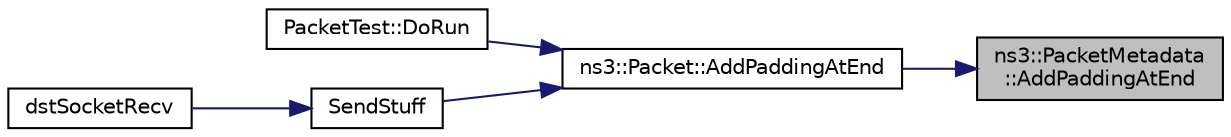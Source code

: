 digraph "ns3::PacketMetadata::AddPaddingAtEnd"
{
 // LATEX_PDF_SIZE
  edge [fontname="Helvetica",fontsize="10",labelfontname="Helvetica",labelfontsize="10"];
  node [fontname="Helvetica",fontsize="10",shape=record];
  rankdir="RL";
  Node1 [label="ns3::PacketMetadata\l::AddPaddingAtEnd",height=0.2,width=0.4,color="black", fillcolor="grey75", style="filled", fontcolor="black",tooltip="Add some padding at the end."];
  Node1 -> Node2 [dir="back",color="midnightblue",fontsize="10",style="solid",fontname="Helvetica"];
  Node2 [label="ns3::Packet::AddPaddingAtEnd",height=0.2,width=0.4,color="black", fillcolor="white", style="filled",URL="$classns3_1_1_packet.html#ae964f1fcfd496c6c0db1b73f27e78530",tooltip="Add a zero-filled padding to the packet."];
  Node2 -> Node3 [dir="back",color="midnightblue",fontsize="10",style="solid",fontname="Helvetica"];
  Node3 [label="PacketTest::DoRun",height=0.2,width=0.4,color="black", fillcolor="white", style="filled",URL="$class_packet_test.html#a2f4d69aa1b21616ea14efd54fee55da2",tooltip="Implementation to actually run this TestCase."];
  Node2 -> Node4 [dir="back",color="midnightblue",fontsize="10",style="solid",fontname="Helvetica"];
  Node4 [label="SendStuff",height=0.2,width=0.4,color="black", fillcolor="white", style="filled",URL="$socket-bound-static-routing_8cc.html#a7b2e4a72e272b99c2b4d85b9ccad6633",tooltip=" "];
  Node4 -> Node5 [dir="back",color="midnightblue",fontsize="10",style="solid",fontname="Helvetica"];
  Node5 [label="dstSocketRecv",height=0.2,width=0.4,color="black", fillcolor="white", style="filled",URL="$socket-bound-static-routing_8cc.html#a6c184424a6939dcd693d14dbc157b8c1",tooltip=" "];
}
